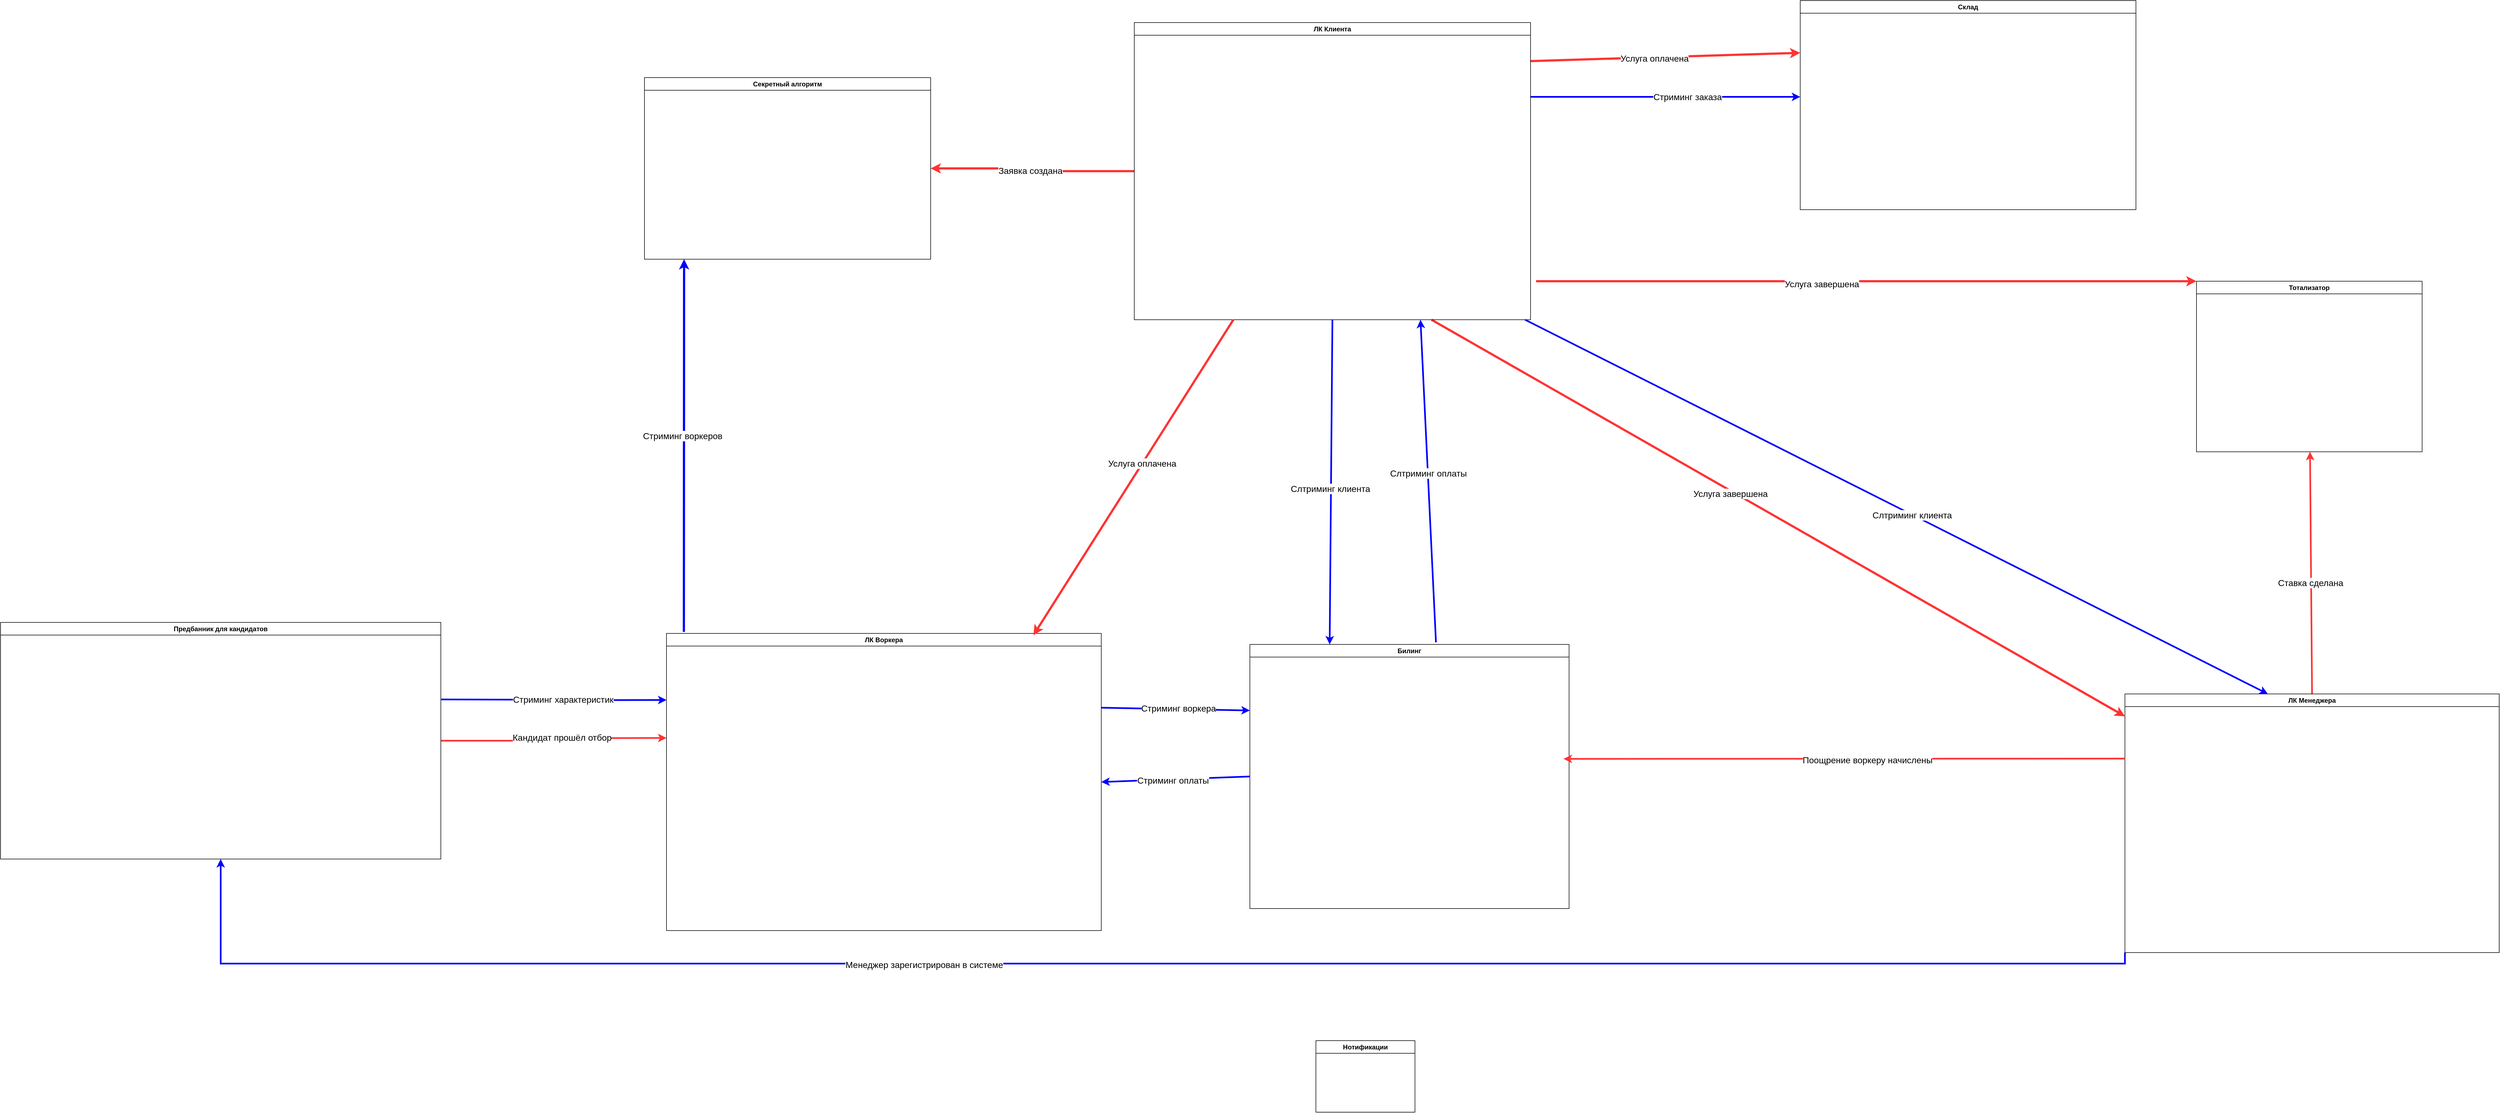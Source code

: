 <mxfile version="26.0.6">
  <diagram name="Страница — 1" id="uBx5zi8z3RexooRhUkQe">
    <mxGraphModel dx="3217" dy="2456" grid="1" gridSize="10" guides="1" tooltips="1" connect="1" arrows="1" fold="1" page="1" pageScale="1" pageWidth="827" pageHeight="1169" math="0" shadow="0">
      <root>
        <mxCell id="0" />
        <mxCell id="1" parent="0" />
        <mxCell id="9GmO92aS8r8zA8Hjiw5o-152" style="edgeStyle=orthogonalEdgeStyle;rounded=0;orthogonalLoop=1;jettySize=auto;html=1;exitX=1;exitY=0.5;exitDx=0;exitDy=0;strokeWidth=3;strokeColor=#FF3333;" edge="1" parent="1" source="9GmO92aS8r8zA8Hjiw5o-1">
          <mxGeometry relative="1" as="geometry">
            <mxPoint x="490" y="590" as="targetPoint" />
          </mxGeometry>
        </mxCell>
        <mxCell id="9GmO92aS8r8zA8Hjiw5o-153" value="&lt;font style=&quot;font-size: 16px;&quot;&gt;Кандидат прошёл отбор&lt;/font&gt;" style="edgeLabel;html=1;align=center;verticalAlign=middle;resizable=0;points=[];" vertex="1" connectable="0" parent="9GmO92aS8r8zA8Hjiw5o-152">
          <mxGeometry x="0.082" y="2" relative="1" as="geometry">
            <mxPoint as="offset" />
          </mxGeometry>
        </mxCell>
        <mxCell id="9GmO92aS8r8zA8Hjiw5o-1" value="Предбанник для кандидатов" style="swimlane;whiteSpace=wrap;html=1;" vertex="1" parent="1">
          <mxGeometry x="-720" y="380" width="800" height="430" as="geometry" />
        </mxCell>
        <mxCell id="9GmO92aS8r8zA8Hjiw5o-154" style="edgeStyle=orthogonalEdgeStyle;rounded=0;orthogonalLoop=1;jettySize=auto;html=1;exitX=0;exitY=1;exitDx=0;exitDy=0;entryX=0.5;entryY=1;entryDx=0;entryDy=0;strokeWidth=3;strokeColor=#0000FF;" edge="1" parent="1" source="9GmO92aS8r8zA8Hjiw5o-25" target="9GmO92aS8r8zA8Hjiw5o-1">
          <mxGeometry relative="1" as="geometry" />
        </mxCell>
        <mxCell id="9GmO92aS8r8zA8Hjiw5o-155" value="&lt;font style=&quot;font-size: 16px;&quot;&gt;Менеджер зарегистрирован в системе&lt;/font&gt;" style="edgeLabel;html=1;align=center;verticalAlign=middle;resizable=0;points=[];" vertex="1" connectable="0" parent="9GmO92aS8r8zA8Hjiw5o-154">
          <mxGeometry x="0.2" y="2" relative="1" as="geometry">
            <mxPoint as="offset" />
          </mxGeometry>
        </mxCell>
        <mxCell id="9GmO92aS8r8zA8Hjiw5o-158" style="rounded=0;orthogonalLoop=1;jettySize=auto;html=1;exitX=0.5;exitY=0;exitDx=0;exitDy=0;strokeWidth=3;strokeColor=#FF3333;" edge="1" parent="1" source="9GmO92aS8r8zA8Hjiw5o-25" target="9GmO92aS8r8zA8Hjiw5o-128">
          <mxGeometry relative="1" as="geometry" />
        </mxCell>
        <mxCell id="9GmO92aS8r8zA8Hjiw5o-159" value="&lt;font style=&quot;font-size: 16px;&quot;&gt;Ставка сделана&lt;/font&gt;" style="edgeLabel;html=1;align=center;verticalAlign=middle;resizable=0;points=[];" vertex="1" connectable="0" parent="9GmO92aS8r8zA8Hjiw5o-158">
          <mxGeometry x="-0.082" y="2" relative="1" as="geometry">
            <mxPoint as="offset" />
          </mxGeometry>
        </mxCell>
        <mxCell id="9GmO92aS8r8zA8Hjiw5o-25" value="ЛК Менеджера" style="swimlane;whiteSpace=wrap;html=1;" vertex="1" parent="1">
          <mxGeometry x="3140" y="510" width="680" height="470" as="geometry" />
        </mxCell>
        <mxCell id="9GmO92aS8r8zA8Hjiw5o-160" style="edgeStyle=orthogonalEdgeStyle;rounded=0;orthogonalLoop=1;jettySize=auto;html=1;entryX=1;entryY=0.5;entryDx=0;entryDy=0;strokeWidth=4;strokeColor=#FF3333;" edge="1" parent="1" source="9GmO92aS8r8zA8Hjiw5o-41" target="9GmO92aS8r8zA8Hjiw5o-89">
          <mxGeometry relative="1" as="geometry" />
        </mxCell>
        <mxCell id="9GmO92aS8r8zA8Hjiw5o-161" value="&lt;font style=&quot;font-size: 16px;&quot;&gt;Заявка создана&lt;/font&gt;" style="edgeLabel;html=1;align=center;verticalAlign=middle;resizable=0;points=[];" vertex="1" connectable="0" parent="9GmO92aS8r8zA8Hjiw5o-160">
          <mxGeometry x="-0.007" y="4" relative="1" as="geometry">
            <mxPoint as="offset" />
          </mxGeometry>
        </mxCell>
        <mxCell id="9GmO92aS8r8zA8Hjiw5o-162" style="rounded=0;orthogonalLoop=1;jettySize=auto;html=1;entryX=0;entryY=0.25;entryDx=0;entryDy=0;strokeWidth=4;strokeColor=#FF3333;" edge="1" parent="1" target="9GmO92aS8r8zA8Hjiw5o-97">
          <mxGeometry relative="1" as="geometry">
            <mxPoint x="2060" y="-640" as="sourcePoint" />
          </mxGeometry>
        </mxCell>
        <mxCell id="9GmO92aS8r8zA8Hjiw5o-164" value="&lt;font style=&quot;font-size: 16px;&quot;&gt;Услуга оплачена&lt;/font&gt;" style="edgeLabel;html=1;align=center;verticalAlign=middle;resizable=0;points=[];" vertex="1" connectable="0" parent="9GmO92aS8r8zA8Hjiw5o-162">
          <mxGeometry x="-0.088" y="-2" relative="1" as="geometry">
            <mxPoint x="1" as="offset" />
          </mxGeometry>
        </mxCell>
        <mxCell id="9GmO92aS8r8zA8Hjiw5o-172" style="rounded=0;orthogonalLoop=1;jettySize=auto;html=1;exitX=0.75;exitY=1;exitDx=0;exitDy=0;strokeWidth=4;strokeColor=#FF3333;" edge="1" parent="1" source="9GmO92aS8r8zA8Hjiw5o-41" target="9GmO92aS8r8zA8Hjiw5o-25">
          <mxGeometry relative="1" as="geometry" />
        </mxCell>
        <mxCell id="9GmO92aS8r8zA8Hjiw5o-173" value="&lt;font style=&quot;font-size: 16px;&quot;&gt;Услуга завершена&lt;/font&gt;" style="edgeLabel;html=1;align=center;verticalAlign=middle;resizable=0;points=[];" vertex="1" connectable="0" parent="9GmO92aS8r8zA8Hjiw5o-172">
          <mxGeometry x="-0.135" y="-4" relative="1" as="geometry">
            <mxPoint y="1" as="offset" />
          </mxGeometry>
        </mxCell>
        <mxCell id="9GmO92aS8r8zA8Hjiw5o-186" style="rounded=0;orthogonalLoop=1;jettySize=auto;html=1;exitX=0.5;exitY=1;exitDx=0;exitDy=0;entryX=0.25;entryY=0;entryDx=0;entryDy=0;strokeWidth=3;strokeColor=#0000FF;" edge="1" parent="1" source="9GmO92aS8r8zA8Hjiw5o-41" target="9GmO92aS8r8zA8Hjiw5o-114">
          <mxGeometry relative="1" as="geometry" />
        </mxCell>
        <mxCell id="9GmO92aS8r8zA8Hjiw5o-187" value="&lt;font style=&quot;font-size: 16px;&quot;&gt;Слтриминг клиента&lt;/font&gt;" style="edgeLabel;html=1;align=center;verticalAlign=middle;resizable=0;points=[];" vertex="1" connectable="0" parent="9GmO92aS8r8zA8Hjiw5o-186">
          <mxGeometry x="0.044" y="-1" relative="1" as="geometry">
            <mxPoint x="-1" y="-1" as="offset" />
          </mxGeometry>
        </mxCell>
        <mxCell id="9GmO92aS8r8zA8Hjiw5o-194" style="edgeStyle=orthogonalEdgeStyle;rounded=0;orthogonalLoop=1;jettySize=auto;html=1;exitX=1;exitY=0.25;exitDx=0;exitDy=0;strokeWidth=3;strokeColor=#0000FF;" edge="1" parent="1" source="9GmO92aS8r8zA8Hjiw5o-41">
          <mxGeometry relative="1" as="geometry">
            <mxPoint x="2550" y="-575" as="targetPoint" />
          </mxGeometry>
        </mxCell>
        <mxCell id="9GmO92aS8r8zA8Hjiw5o-195" value="&lt;font style=&quot;font-size: 16px;&quot;&gt;Стриминг заказа&lt;/font&gt;" style="edgeLabel;html=1;align=center;verticalAlign=middle;resizable=0;points=[];" vertex="1" connectable="0" parent="9GmO92aS8r8zA8Hjiw5o-194">
          <mxGeometry x="0.164" y="1" relative="1" as="geometry">
            <mxPoint as="offset" />
          </mxGeometry>
        </mxCell>
        <mxCell id="9GmO92aS8r8zA8Hjiw5o-41" value="ЛК Клиента" style="swimlane;whiteSpace=wrap;html=1;" vertex="1" parent="1">
          <mxGeometry x="1340" y="-710" width="720" height="540" as="geometry" />
        </mxCell>
        <mxCell id="9GmO92aS8r8zA8Hjiw5o-182" style="rounded=0;orthogonalLoop=1;jettySize=auto;html=1;exitX=0.04;exitY=-0.005;exitDx=0;exitDy=0;strokeWidth=4;strokeColor=#0000FF;exitPerimeter=0;" edge="1" parent="1" source="9GmO92aS8r8zA8Hjiw5o-64">
          <mxGeometry relative="1" as="geometry">
            <mxPoint x="522" y="-280" as="targetPoint" />
          </mxGeometry>
        </mxCell>
        <mxCell id="9GmO92aS8r8zA8Hjiw5o-183" value="&lt;font style=&quot;font-size: 16px;&quot;&gt;Стриминг воркеров&lt;/font&gt;" style="edgeLabel;html=1;align=center;verticalAlign=middle;resizable=0;points=[];" vertex="1" connectable="0" parent="9GmO92aS8r8zA8Hjiw5o-182">
          <mxGeometry x="0.054" y="3" relative="1" as="geometry">
            <mxPoint as="offset" />
          </mxGeometry>
        </mxCell>
        <mxCell id="9GmO92aS8r8zA8Hjiw5o-184" style="rounded=0;orthogonalLoop=1;jettySize=auto;html=1;exitX=1;exitY=0.25;exitDx=0;exitDy=0;strokeWidth=3;strokeColor=#0000FF;entryX=0;entryY=0.25;entryDx=0;entryDy=0;" edge="1" parent="1" source="9GmO92aS8r8zA8Hjiw5o-64" target="9GmO92aS8r8zA8Hjiw5o-114">
          <mxGeometry relative="1" as="geometry">
            <mxPoint x="1960" y="535" as="targetPoint" />
          </mxGeometry>
        </mxCell>
        <mxCell id="9GmO92aS8r8zA8Hjiw5o-185" value="&lt;font style=&quot;font-size: 16px;&quot;&gt;Стриминг воркера&lt;/font&gt;" style="edgeLabel;html=1;align=center;verticalAlign=middle;resizable=0;points=[];" vertex="1" connectable="0" parent="9GmO92aS8r8zA8Hjiw5o-184">
          <mxGeometry x="0.037" y="2" relative="1" as="geometry">
            <mxPoint as="offset" />
          </mxGeometry>
        </mxCell>
        <mxCell id="9GmO92aS8r8zA8Hjiw5o-64" value="ЛК Воркера" style="swimlane;whiteSpace=wrap;html=1;" vertex="1" parent="1">
          <mxGeometry x="490" y="400" width="790" height="540" as="geometry" />
        </mxCell>
        <mxCell id="9GmO92aS8r8zA8Hjiw5o-89" value="Секретный алгоритм" style="swimlane;whiteSpace=wrap;html=1;" vertex="1" parent="1">
          <mxGeometry x="450" y="-610" width="520" height="330" as="geometry" />
        </mxCell>
        <mxCell id="9GmO92aS8r8zA8Hjiw5o-97" value="Склад" style="swimlane;whiteSpace=wrap;html=1;" vertex="1" parent="1">
          <mxGeometry x="2550" y="-750" width="610" height="380" as="geometry" />
        </mxCell>
        <mxCell id="9GmO92aS8r8zA8Hjiw5o-114" value="Билинг" style="swimlane;whiteSpace=wrap;html=1;" vertex="1" parent="1">
          <mxGeometry x="1550" y="420" width="580" height="480" as="geometry" />
        </mxCell>
        <mxCell id="9GmO92aS8r8zA8Hjiw5o-128" value="Тотализатор" style="swimlane;whiteSpace=wrap;html=1;" vertex="1" parent="1">
          <mxGeometry x="3270" y="-240" width="410" height="310" as="geometry" />
        </mxCell>
        <mxCell id="9GmO92aS8r8zA8Hjiw5o-138" value="Нотификации" style="swimlane;whiteSpace=wrap;html=1;" vertex="1" parent="1">
          <mxGeometry x="1670" y="1140" width="180" height="130" as="geometry" />
        </mxCell>
        <mxCell id="9GmO92aS8r8zA8Hjiw5o-165" style="rounded=0;orthogonalLoop=1;jettySize=auto;html=1;exitX=0.25;exitY=1;exitDx=0;exitDy=0;entryX=0.844;entryY=0.006;entryDx=0;entryDy=0;strokeWidth=4;strokeColor=#FF3333;entryPerimeter=0;" edge="1" parent="1" source="9GmO92aS8r8zA8Hjiw5o-41" target="9GmO92aS8r8zA8Hjiw5o-64">
          <mxGeometry relative="1" as="geometry">
            <mxPoint x="1340" y="250" as="sourcePoint" />
            <mxPoint x="1760" y="240" as="targetPoint" />
          </mxGeometry>
        </mxCell>
        <mxCell id="9GmO92aS8r8zA8Hjiw5o-166" value="&lt;font style=&quot;font-size: 16px;&quot;&gt;Услуга оплачена&lt;/font&gt;" style="edgeLabel;html=1;align=center;verticalAlign=middle;resizable=0;points=[];" vertex="1" connectable="0" parent="9GmO92aS8r8zA8Hjiw5o-165">
          <mxGeometry x="-0.088" y="-2" relative="1" as="geometry">
            <mxPoint x="1" as="offset" />
          </mxGeometry>
        </mxCell>
        <mxCell id="9GmO92aS8r8zA8Hjiw5o-175" style="rounded=0;orthogonalLoop=1;jettySize=auto;html=1;strokeWidth=4;strokeColor=#FF3333;entryX=0;entryY=0;entryDx=0;entryDy=0;" edge="1" parent="1" target="9GmO92aS8r8zA8Hjiw5o-128">
          <mxGeometry relative="1" as="geometry">
            <mxPoint x="2070" y="-240" as="sourcePoint" />
            <mxPoint x="2265" y="450" as="targetPoint" />
          </mxGeometry>
        </mxCell>
        <mxCell id="9GmO92aS8r8zA8Hjiw5o-176" value="&lt;font style=&quot;font-size: 16px;&quot;&gt;Услуга завершена&lt;/font&gt;" style="edgeLabel;html=1;align=center;verticalAlign=middle;resizable=0;points=[];" vertex="1" connectable="0" parent="9GmO92aS8r8zA8Hjiw5o-175">
          <mxGeometry x="-0.135" y="-4" relative="1" as="geometry">
            <mxPoint y="1" as="offset" />
          </mxGeometry>
        </mxCell>
        <mxCell id="9GmO92aS8r8zA8Hjiw5o-177" style="rounded=0;orthogonalLoop=1;jettySize=auto;html=1;exitX=0;exitY=0.25;exitDx=0;exitDy=0;strokeWidth=3;strokeColor=#FF3333;" edge="1" parent="1" source="9GmO92aS8r8zA8Hjiw5o-25">
          <mxGeometry relative="1" as="geometry">
            <mxPoint x="2400" y="830" as="sourcePoint" />
            <mxPoint x="2120" y="628" as="targetPoint" />
          </mxGeometry>
        </mxCell>
        <mxCell id="9GmO92aS8r8zA8Hjiw5o-178" value="&lt;font style=&quot;font-size: 16px;&quot;&gt;Поощрение воркеру начислены&lt;/font&gt;" style="edgeLabel;html=1;align=center;verticalAlign=middle;resizable=0;points=[];" vertex="1" connectable="0" parent="9GmO92aS8r8zA8Hjiw5o-177">
          <mxGeometry x="-0.082" y="2" relative="1" as="geometry">
            <mxPoint as="offset" />
          </mxGeometry>
        </mxCell>
        <mxCell id="9GmO92aS8r8zA8Hjiw5o-180" style="edgeStyle=orthogonalEdgeStyle;rounded=0;orthogonalLoop=1;jettySize=auto;html=1;strokeWidth=3;strokeColor=#0000FF;" edge="1" parent="1">
          <mxGeometry relative="1" as="geometry">
            <mxPoint x="490" y="521" as="targetPoint" />
            <mxPoint x="80" y="520" as="sourcePoint" />
          </mxGeometry>
        </mxCell>
        <mxCell id="9GmO92aS8r8zA8Hjiw5o-181" value="&lt;font style=&quot;font-size: 16px;&quot;&gt;Стриминг характеристик&lt;/font&gt;" style="edgeLabel;html=1;align=center;verticalAlign=middle;resizable=0;points=[];" vertex="1" connectable="0" parent="9GmO92aS8r8zA8Hjiw5o-180">
          <mxGeometry x="0.082" y="2" relative="1" as="geometry">
            <mxPoint as="offset" />
          </mxGeometry>
        </mxCell>
        <mxCell id="9GmO92aS8r8zA8Hjiw5o-190" style="rounded=0;orthogonalLoop=1;jettySize=auto;html=1;exitX=0.583;exitY=-0.008;exitDx=0;exitDy=0;entryX=0.25;entryY=0;entryDx=0;entryDy=0;strokeWidth=3;strokeColor=#0000FF;exitPerimeter=0;" edge="1" parent="1" source="9GmO92aS8r8zA8Hjiw5o-114">
          <mxGeometry relative="1" as="geometry">
            <mxPoint x="2255" y="440" as="sourcePoint" />
            <mxPoint x="1860" y="-170" as="targetPoint" />
          </mxGeometry>
        </mxCell>
        <mxCell id="9GmO92aS8r8zA8Hjiw5o-191" value="&lt;font style=&quot;font-size: 16px;&quot;&gt;Слтриминг оплаты&lt;/font&gt;" style="edgeLabel;html=1;align=center;verticalAlign=middle;resizable=0;points=[];" vertex="1" connectable="0" parent="9GmO92aS8r8zA8Hjiw5o-190">
          <mxGeometry x="0.044" y="-1" relative="1" as="geometry">
            <mxPoint x="-1" y="-1" as="offset" />
          </mxGeometry>
        </mxCell>
        <mxCell id="9GmO92aS8r8zA8Hjiw5o-192" style="rounded=0;orthogonalLoop=1;jettySize=auto;html=1;exitX=0.5;exitY=1;exitDx=0;exitDy=0;entryX=0.382;entryY=0;entryDx=0;entryDy=0;strokeWidth=3;strokeColor=#0000FF;entryPerimeter=0;" edge="1" parent="1" target="9GmO92aS8r8zA8Hjiw5o-25">
          <mxGeometry relative="1" as="geometry">
            <mxPoint x="2050" y="-170" as="sourcePoint" />
            <mxPoint x="2445" y="440" as="targetPoint" />
          </mxGeometry>
        </mxCell>
        <mxCell id="9GmO92aS8r8zA8Hjiw5o-193" value="&lt;font style=&quot;font-size: 16px;&quot;&gt;Слтриминг клиента&lt;/font&gt;" style="edgeLabel;html=1;align=center;verticalAlign=middle;resizable=0;points=[];" vertex="1" connectable="0" parent="9GmO92aS8r8zA8Hjiw5o-192">
          <mxGeometry x="0.044" y="-1" relative="1" as="geometry">
            <mxPoint x="-1" y="-1" as="offset" />
          </mxGeometry>
        </mxCell>
        <mxCell id="9GmO92aS8r8zA8Hjiw5o-188" style="rounded=0;orthogonalLoop=1;jettySize=auto;html=1;strokeWidth=3;strokeColor=#0000FF;exitX=0;exitY=0.5;exitDx=0;exitDy=0;entryX=1;entryY=0.5;entryDx=0;entryDy=0;" edge="1" parent="1" source="9GmO92aS8r8zA8Hjiw5o-114" target="9GmO92aS8r8zA8Hjiw5o-64">
          <mxGeometry relative="1" as="geometry">
            <mxPoint x="1560" y="710" as="sourcePoint" />
            <mxPoint x="1280" y="710" as="targetPoint" />
          </mxGeometry>
        </mxCell>
        <mxCell id="9GmO92aS8r8zA8Hjiw5o-189" value="&lt;font style=&quot;font-size: 16px;&quot;&gt;Стриминг оплаты&lt;/font&gt;" style="edgeLabel;html=1;align=center;verticalAlign=middle;resizable=0;points=[];" vertex="1" connectable="0" parent="9GmO92aS8r8zA8Hjiw5o-188">
          <mxGeometry x="0.037" y="2" relative="1" as="geometry">
            <mxPoint as="offset" />
          </mxGeometry>
        </mxCell>
      </root>
    </mxGraphModel>
  </diagram>
</mxfile>
